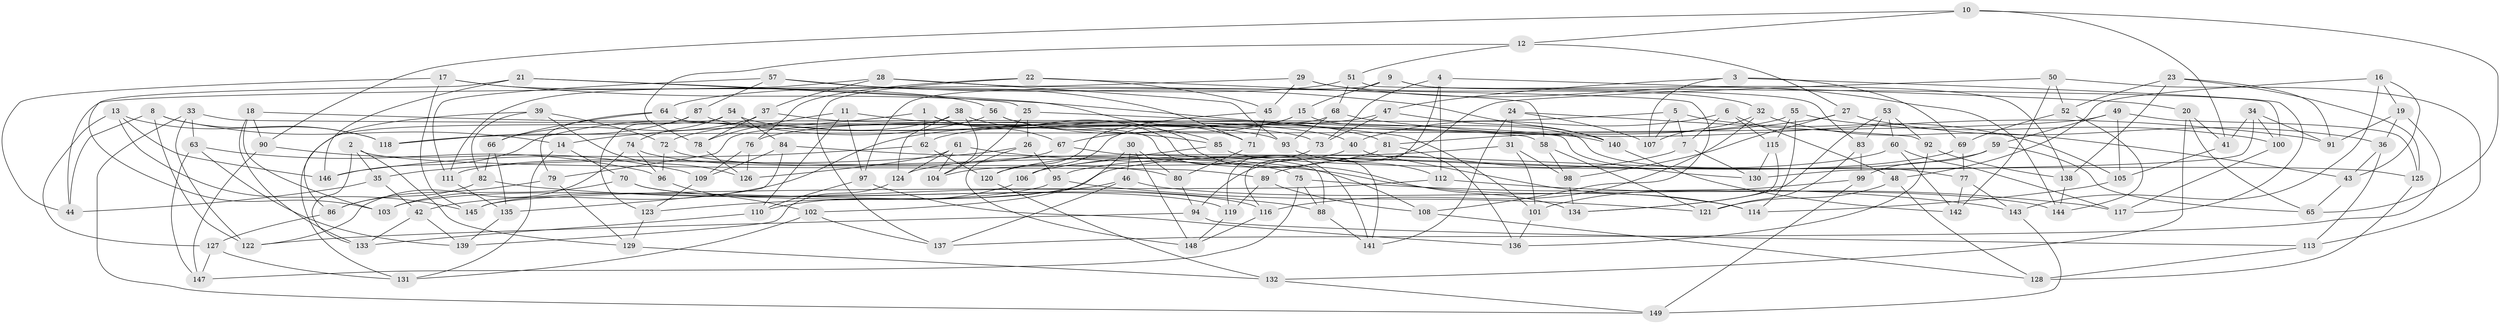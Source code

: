 // Generated by graph-tools (version 1.1) at 2025/02/03/09/25 03:02:59]
// undirected, 149 vertices, 298 edges
graph export_dot {
graph [start="1"]
  node [color=gray90,style=filled];
  1;
  2;
  3;
  4;
  5;
  6;
  7;
  8;
  9;
  10;
  11;
  12;
  13;
  14;
  15;
  16;
  17;
  18;
  19;
  20;
  21;
  22;
  23;
  24;
  25;
  26;
  27;
  28;
  29;
  30;
  31;
  32;
  33;
  34;
  35;
  36;
  37;
  38;
  39;
  40;
  41;
  42;
  43;
  44;
  45;
  46;
  47;
  48;
  49;
  50;
  51;
  52;
  53;
  54;
  55;
  56;
  57;
  58;
  59;
  60;
  61;
  62;
  63;
  64;
  65;
  66;
  67;
  68;
  69;
  70;
  71;
  72;
  73;
  74;
  75;
  76;
  77;
  78;
  79;
  80;
  81;
  82;
  83;
  84;
  85;
  86;
  87;
  88;
  89;
  90;
  91;
  92;
  93;
  94;
  95;
  96;
  97;
  98;
  99;
  100;
  101;
  102;
  103;
  104;
  105;
  106;
  107;
  108;
  109;
  110;
  111;
  112;
  113;
  114;
  115;
  116;
  117;
  118;
  119;
  120;
  121;
  122;
  123;
  124;
  125;
  126;
  127;
  128;
  129;
  130;
  131;
  132;
  133;
  134;
  135;
  136;
  137;
  138;
  139;
  140;
  141;
  142;
  143;
  144;
  145;
  146;
  147;
  148;
  149;
  1 -- 67;
  1 -- 14;
  1 -- 141;
  1 -- 62;
  2 -- 35;
  2 -- 89;
  2 -- 129;
  2 -- 133;
  3 -- 117;
  3 -- 47;
  3 -- 107;
  3 -- 69;
  4 -- 73;
  4 -- 112;
  4 -- 20;
  4 -- 116;
  5 -- 105;
  5 -- 107;
  5 -- 7;
  5 -- 42;
  6 -- 48;
  6 -- 115;
  6 -- 7;
  6 -- 40;
  7 -- 130;
  7 -- 89;
  8 -- 118;
  8 -- 14;
  8 -- 44;
  8 -- 122;
  9 -- 97;
  9 -- 138;
  9 -- 15;
  9 -- 83;
  10 -- 12;
  10 -- 65;
  10 -- 41;
  10 -- 90;
  11 -- 85;
  11 -- 110;
  11 -- 97;
  11 -- 78;
  12 -- 27;
  12 -- 51;
  12 -- 78;
  13 -- 118;
  13 -- 127;
  13 -- 146;
  13 -- 145;
  14 -- 131;
  14 -- 70;
  15 -- 77;
  15 -- 67;
  15 -- 106;
  16 -- 19;
  16 -- 143;
  16 -- 43;
  16 -- 48;
  17 -- 101;
  17 -- 145;
  17 -- 44;
  17 -- 56;
  18 -- 103;
  18 -- 90;
  18 -- 133;
  18 -- 140;
  19 -- 91;
  19 -- 137;
  19 -- 36;
  20 -- 41;
  20 -- 65;
  20 -- 132;
  21 -- 146;
  21 -- 103;
  21 -- 71;
  21 -- 25;
  22 -- 137;
  22 -- 45;
  22 -- 76;
  22 -- 58;
  23 -- 138;
  23 -- 125;
  23 -- 91;
  23 -- 52;
  24 -- 92;
  24 -- 107;
  24 -- 31;
  24 -- 141;
  25 -- 26;
  25 -- 104;
  25 -- 58;
  26 -- 148;
  26 -- 35;
  26 -- 95;
  27 -- 36;
  27 -- 98;
  27 -- 81;
  28 -- 93;
  28 -- 37;
  28 -- 111;
  28 -- 108;
  29 -- 44;
  29 -- 144;
  29 -- 32;
  29 -- 45;
  30 -- 46;
  30 -- 102;
  30 -- 148;
  30 -- 80;
  31 -- 101;
  31 -- 98;
  31 -- 124;
  32 -- 43;
  32 -- 107;
  32 -- 116;
  33 -- 149;
  33 -- 130;
  33 -- 122;
  33 -- 63;
  34 -- 130;
  34 -- 91;
  34 -- 41;
  34 -- 100;
  35 -- 42;
  35 -- 44;
  36 -- 113;
  36 -- 43;
  37 -- 66;
  37 -- 40;
  37 -- 78;
  38 -- 134;
  38 -- 124;
  38 -- 104;
  38 -- 72;
  39 -- 126;
  39 -- 82;
  39 -- 86;
  39 -- 72;
  40 -- 104;
  40 -- 114;
  41 -- 105;
  42 -- 139;
  42 -- 133;
  43 -- 65;
  45 -- 71;
  45 -- 120;
  46 -- 137;
  46 -- 144;
  46 -- 123;
  47 -- 73;
  47 -- 140;
  47 -- 76;
  48 -- 121;
  48 -- 128;
  49 -- 125;
  49 -- 118;
  49 -- 59;
  49 -- 105;
  50 -- 142;
  50 -- 94;
  50 -- 113;
  50 -- 52;
  51 -- 64;
  51 -- 100;
  51 -- 68;
  52 -- 69;
  52 -- 144;
  53 -- 134;
  53 -- 60;
  53 -- 83;
  53 -- 92;
  54 -- 131;
  54 -- 84;
  54 -- 73;
  54 -- 74;
  55 -- 100;
  55 -- 115;
  55 -- 114;
  55 -- 62;
  56 -- 146;
  56 -- 85;
  56 -- 81;
  57 -- 111;
  57 -- 71;
  57 -- 87;
  57 -- 140;
  58 -- 98;
  58 -- 121;
  59 -- 65;
  59 -- 145;
  59 -- 99;
  60 -- 117;
  60 -- 142;
  60 -- 106;
  61 -- 126;
  61 -- 124;
  61 -- 104;
  61 -- 114;
  62 -- 146;
  62 -- 120;
  63 -- 139;
  63 -- 96;
  63 -- 147;
  64 -- 66;
  64 -- 79;
  64 -- 141;
  66 -- 135;
  66 -- 82;
  67 -- 88;
  67 -- 111;
  68 -- 93;
  68 -- 79;
  68 -- 91;
  69 -- 95;
  69 -- 77;
  70 -- 119;
  70 -- 103;
  70 -- 116;
  71 -- 80;
  72 -- 96;
  72 -- 80;
  73 -- 119;
  74 -- 122;
  74 -- 75;
  74 -- 96;
  75 -- 88;
  75 -- 143;
  75 -- 147;
  76 -- 126;
  76 -- 109;
  77 -- 142;
  77 -- 143;
  78 -- 126;
  79 -- 86;
  79 -- 129;
  80 -- 94;
  81 -- 136;
  81 -- 120;
  82 -- 86;
  82 -- 88;
  83 -- 99;
  83 -- 121;
  84 -- 135;
  84 -- 109;
  84 -- 108;
  85 -- 106;
  85 -- 125;
  86 -- 127;
  87 -- 123;
  87 -- 93;
  87 -- 118;
  88 -- 141;
  89 -- 108;
  89 -- 119;
  90 -- 147;
  90 -- 109;
  92 -- 136;
  92 -- 138;
  93 -- 112;
  94 -- 113;
  94 -- 122;
  95 -- 121;
  95 -- 103;
  96 -- 102;
  97 -- 110;
  97 -- 136;
  98 -- 134;
  99 -- 149;
  99 -- 101;
  100 -- 117;
  101 -- 136;
  102 -- 131;
  102 -- 137;
  105 -- 114;
  106 -- 110;
  108 -- 128;
  109 -- 123;
  110 -- 133;
  111 -- 135;
  112 -- 145;
  112 -- 117;
  113 -- 128;
  115 -- 130;
  115 -- 134;
  116 -- 148;
  119 -- 148;
  120 -- 132;
  123 -- 129;
  124 -- 139;
  125 -- 128;
  127 -- 147;
  127 -- 131;
  129 -- 132;
  132 -- 149;
  135 -- 139;
  138 -- 144;
  140 -- 142;
  143 -- 149;
}
